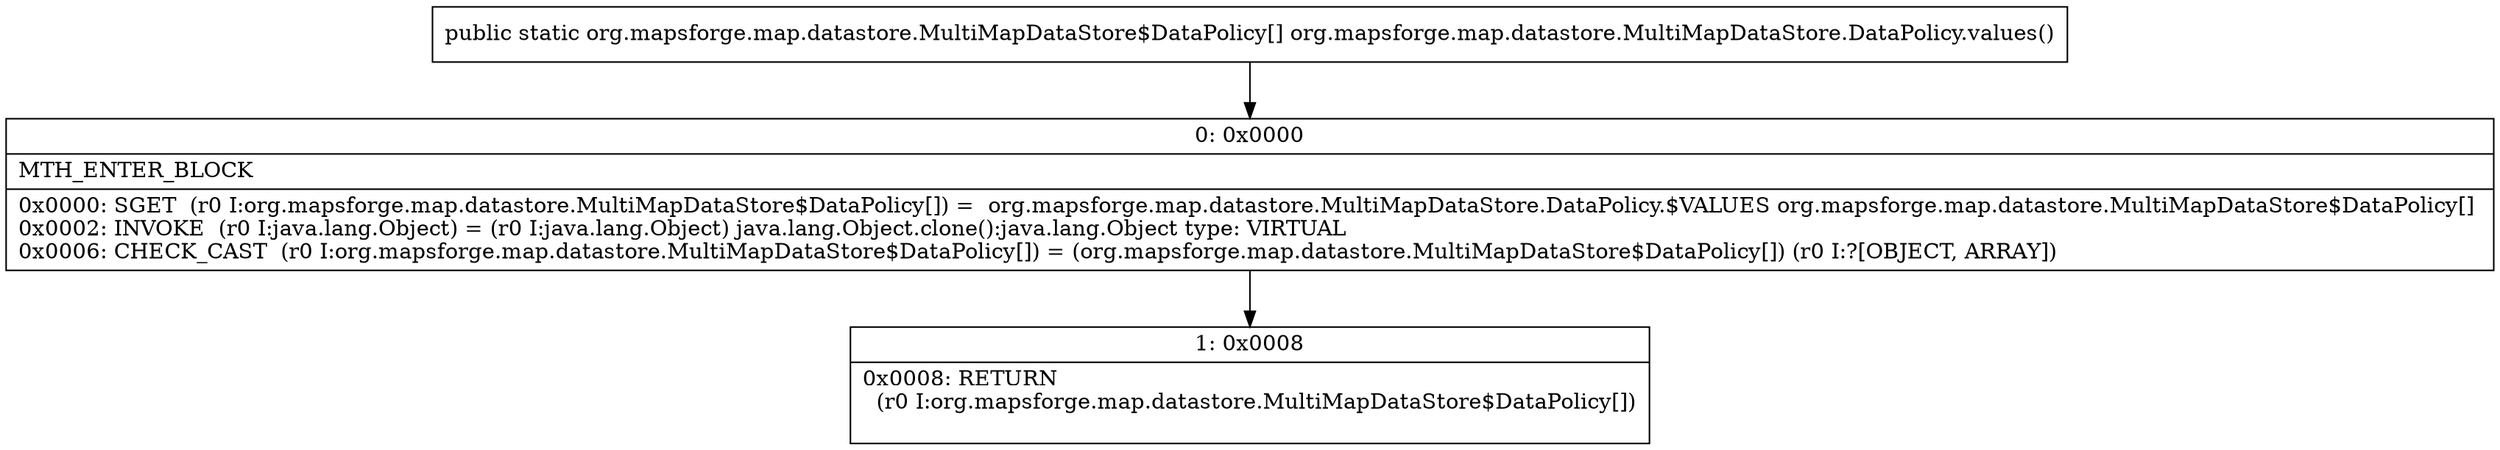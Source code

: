 digraph "CFG fororg.mapsforge.map.datastore.MultiMapDataStore.DataPolicy.values()[Lorg\/mapsforge\/map\/datastore\/MultiMapDataStore$DataPolicy;" {
Node_0 [shape=record,label="{0\:\ 0x0000|MTH_ENTER_BLOCK\l|0x0000: SGET  (r0 I:org.mapsforge.map.datastore.MultiMapDataStore$DataPolicy[]) =  org.mapsforge.map.datastore.MultiMapDataStore.DataPolicy.$VALUES org.mapsforge.map.datastore.MultiMapDataStore$DataPolicy[] \l0x0002: INVOKE  (r0 I:java.lang.Object) = (r0 I:java.lang.Object) java.lang.Object.clone():java.lang.Object type: VIRTUAL \l0x0006: CHECK_CAST  (r0 I:org.mapsforge.map.datastore.MultiMapDataStore$DataPolicy[]) = (org.mapsforge.map.datastore.MultiMapDataStore$DataPolicy[]) (r0 I:?[OBJECT, ARRAY]) \l}"];
Node_1 [shape=record,label="{1\:\ 0x0008|0x0008: RETURN  \l  (r0 I:org.mapsforge.map.datastore.MultiMapDataStore$DataPolicy[])\l \l}"];
MethodNode[shape=record,label="{public static org.mapsforge.map.datastore.MultiMapDataStore$DataPolicy[] org.mapsforge.map.datastore.MultiMapDataStore.DataPolicy.values() }"];
MethodNode -> Node_0;
Node_0 -> Node_1;
}


